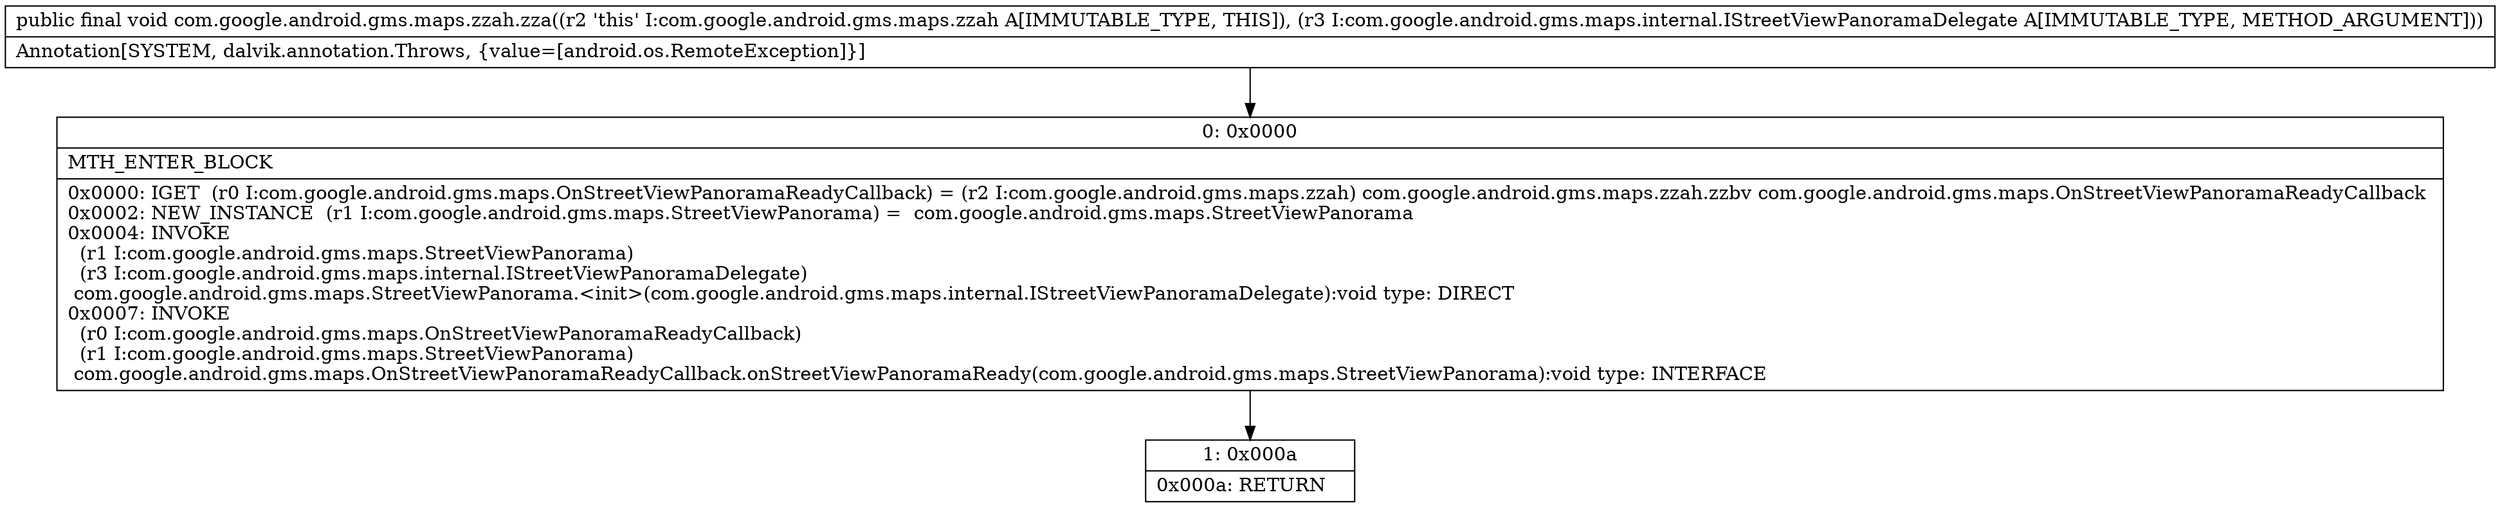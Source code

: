 digraph "CFG forcom.google.android.gms.maps.zzah.zza(Lcom\/google\/android\/gms\/maps\/internal\/IStreetViewPanoramaDelegate;)V" {
Node_0 [shape=record,label="{0\:\ 0x0000|MTH_ENTER_BLOCK\l|0x0000: IGET  (r0 I:com.google.android.gms.maps.OnStreetViewPanoramaReadyCallback) = (r2 I:com.google.android.gms.maps.zzah) com.google.android.gms.maps.zzah.zzbv com.google.android.gms.maps.OnStreetViewPanoramaReadyCallback \l0x0002: NEW_INSTANCE  (r1 I:com.google.android.gms.maps.StreetViewPanorama) =  com.google.android.gms.maps.StreetViewPanorama \l0x0004: INVOKE  \l  (r1 I:com.google.android.gms.maps.StreetViewPanorama)\l  (r3 I:com.google.android.gms.maps.internal.IStreetViewPanoramaDelegate)\l com.google.android.gms.maps.StreetViewPanorama.\<init\>(com.google.android.gms.maps.internal.IStreetViewPanoramaDelegate):void type: DIRECT \l0x0007: INVOKE  \l  (r0 I:com.google.android.gms.maps.OnStreetViewPanoramaReadyCallback)\l  (r1 I:com.google.android.gms.maps.StreetViewPanorama)\l com.google.android.gms.maps.OnStreetViewPanoramaReadyCallback.onStreetViewPanoramaReady(com.google.android.gms.maps.StreetViewPanorama):void type: INTERFACE \l}"];
Node_1 [shape=record,label="{1\:\ 0x000a|0x000a: RETURN   \l}"];
MethodNode[shape=record,label="{public final void com.google.android.gms.maps.zzah.zza((r2 'this' I:com.google.android.gms.maps.zzah A[IMMUTABLE_TYPE, THIS]), (r3 I:com.google.android.gms.maps.internal.IStreetViewPanoramaDelegate A[IMMUTABLE_TYPE, METHOD_ARGUMENT]))  | Annotation[SYSTEM, dalvik.annotation.Throws, \{value=[android.os.RemoteException]\}]\l}"];
MethodNode -> Node_0;
Node_0 -> Node_1;
}

